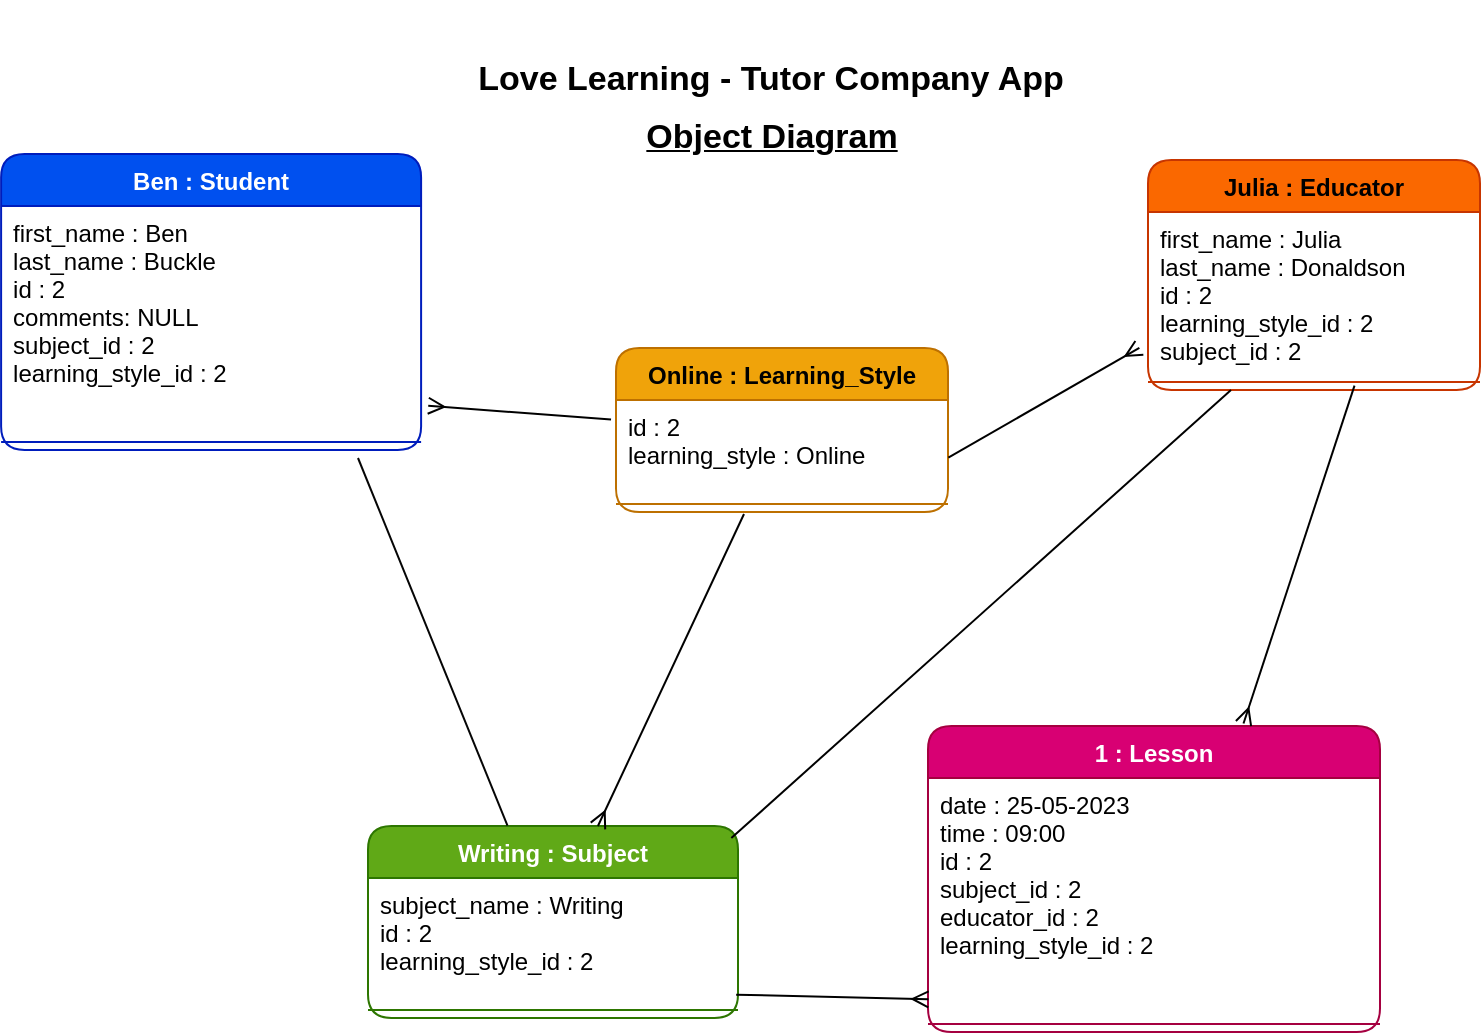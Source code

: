 <mxfile>
    <diagram id="bameyfpKyIcTp5K4QJI0" name="Page-1">
        <mxGraphModel dx="1698" dy="2114" grid="0" gridSize="10" guides="1" tooltips="1" connect="1" arrows="1" fold="1" page="1" pageScale="1" pageWidth="827" pageHeight="1169" background="#ffffff" math="0" shadow="0">
            <root>
                <mxCell id="0"/>
                <mxCell id="1" parent="0"/>
                <mxCell id="4" value="Ben : Student" style="swimlane;fontStyle=1;align=center;verticalAlign=top;childLayout=stackLayout;horizontal=1;startSize=26;horizontalStack=0;resizeParent=1;resizeParentMax=0;resizeLast=0;collapsible=1;marginBottom=0;rounded=1;fontColor=#ffffff;fillColor=#0050ef;strokeColor=#001DBC;" vertex="1" parent="1">
                    <mxGeometry x="-798.45" y="-1092" width="210" height="148" as="geometry"/>
                </mxCell>
                <mxCell id="5" value="first_name : Ben&#10;last_name : Buckle&#10;id : 2&#10;comments: NULL&#10;subject_id : 2&#10;learning_style_id : 2" style="text;strokeColor=none;fillColor=none;align=left;verticalAlign=top;spacingLeft=4;spacingRight=4;overflow=hidden;rotatable=0;points=[[0,0.5],[1,0.5]];portConstraint=eastwest;rounded=1;fontColor=#000000;" vertex="1" parent="4">
                    <mxGeometry y="26" width="210" height="114" as="geometry"/>
                </mxCell>
                <mxCell id="6" value="" style="line;strokeWidth=1;fillColor=none;align=left;verticalAlign=middle;spacingTop=-1;spacingLeft=3;spacingRight=3;rotatable=0;labelPosition=right;points=[];portConstraint=eastwest;strokeColor=inherit;rounded=1;fontColor=#000000;" vertex="1" parent="4">
                    <mxGeometry y="140" width="210" height="8" as="geometry"/>
                </mxCell>
                <mxCell id="7" value="&lt;p style=&quot;line-height: 160%; font-size: 17px;&quot;&gt;Love Learning - Tutor Company App&lt;/p&gt;" style="text;html=1;strokeColor=none;fillColor=none;align=center;verticalAlign=middle;whiteSpace=wrap;rounded=1;fontStyle=1;fontSize=17;fontColor=#000000;" vertex="1" parent="1">
                    <mxGeometry x="-567" y="-1169" width="307" height="77" as="geometry"/>
                </mxCell>
                <mxCell id="8" value="Object Diagram" style="text;html=1;strokeColor=none;fillColor=none;align=center;verticalAlign=middle;whiteSpace=wrap;rounded=1;fontSize=17;fontStyle=5;fontColor=#000000;" vertex="1" parent="1">
                    <mxGeometry x="-524" y="-1126" width="222" height="52" as="geometry"/>
                </mxCell>
                <mxCell id="9" value="Writing : Subject" style="swimlane;fontStyle=1;align=center;verticalAlign=top;childLayout=stackLayout;horizontal=1;startSize=26;horizontalStack=0;resizeParent=1;resizeParentMax=0;resizeLast=0;collapsible=1;marginBottom=0;rounded=1;fontColor=#ffffff;fillColor=#60a917;strokeColor=#2D7600;" vertex="1" parent="1">
                    <mxGeometry x="-615" y="-756" width="185" height="96" as="geometry"/>
                </mxCell>
                <mxCell id="10" value="subject_name : Writing&#10;id : 2&#10;learning_style_id : 2" style="text;strokeColor=none;fillColor=none;align=left;verticalAlign=top;spacingLeft=4;spacingRight=4;overflow=hidden;rotatable=0;points=[[0,0.5],[1,0.5]];portConstraint=eastwest;rounded=1;fontColor=#000000;" vertex="1" parent="9">
                    <mxGeometry y="26" width="185" height="62" as="geometry"/>
                </mxCell>
                <mxCell id="11" value="" style="line;strokeWidth=1;fillColor=none;align=left;verticalAlign=middle;spacingTop=-1;spacingLeft=3;spacingRight=3;rotatable=0;labelPosition=right;points=[];portConstraint=eastwest;strokeColor=inherit;rounded=1;fontColor=#000000;" vertex="1" parent="9">
                    <mxGeometry y="88" width="185" height="8" as="geometry"/>
                </mxCell>
                <mxCell id="12" value="Julia : Educator" style="swimlane;fontStyle=1;align=center;verticalAlign=top;childLayout=stackLayout;horizontal=1;startSize=26;horizontalStack=0;resizeParent=1;resizeParentMax=0;resizeLast=0;collapsible=1;marginBottom=0;rounded=1;fontColor=#000000;fillColor=#fa6800;strokeColor=#C73500;" vertex="1" parent="1">
                    <mxGeometry x="-225" y="-1089" width="166" height="115" as="geometry"/>
                </mxCell>
                <mxCell id="13" value="first_name : Julia&#10;last_name : Donaldson&#10;id : 2&#10;learning_style_id : 2&#10;subject_id : 2" style="text;strokeColor=none;fillColor=none;align=left;verticalAlign=top;spacingLeft=4;spacingRight=4;overflow=hidden;rotatable=0;points=[[0,0.5],[1,0.5]];portConstraint=eastwest;rounded=1;fontColor=#000000;" vertex="1" parent="12">
                    <mxGeometry y="26" width="166" height="81" as="geometry"/>
                </mxCell>
                <mxCell id="14" value="" style="line;strokeWidth=1;fillColor=none;align=left;verticalAlign=middle;spacingTop=-1;spacingLeft=3;spacingRight=3;rotatable=0;labelPosition=right;points=[];portConstraint=eastwest;strokeColor=inherit;rounded=1;fontColor=#000000;" vertex="1" parent="12">
                    <mxGeometry y="107" width="166" height="8" as="geometry"/>
                </mxCell>
                <mxCell id="15" value="1 : Lesson" style="swimlane;fontStyle=1;align=center;verticalAlign=top;childLayout=stackLayout;horizontal=1;startSize=26;horizontalStack=0;resizeParent=1;resizeParentMax=0;resizeLast=0;collapsible=1;marginBottom=0;rounded=1;fontColor=#ffffff;fillColor=#d80073;strokeColor=#A50040;" vertex="1" parent="1">
                    <mxGeometry x="-335" y="-806" width="226" height="153" as="geometry"/>
                </mxCell>
                <mxCell id="16" value="date : 25-05-2023&#10;time : 09:00&#10;id : 2&#10;subject_id : 2&#10;educator_id : 2&#10;learning_style_id : 2" style="text;strokeColor=none;fillColor=none;align=left;verticalAlign=top;spacingLeft=4;spacingRight=4;overflow=hidden;rotatable=0;points=[[0,0.5],[1,0.5]];portConstraint=eastwest;rounded=1;fontColor=#000000;" vertex="1" parent="15">
                    <mxGeometry y="26" width="226" height="119" as="geometry"/>
                </mxCell>
                <mxCell id="17" value="" style="line;strokeWidth=1;fillColor=none;align=left;verticalAlign=middle;spacingTop=-1;spacingLeft=3;spacingRight=3;rotatable=0;labelPosition=right;points=[];portConstraint=eastwest;strokeColor=inherit;rounded=1;fontColor=#000000;" vertex="1" parent="15">
                    <mxGeometry y="145" width="226" height="8" as="geometry"/>
                </mxCell>
                <mxCell id="18" style="html=1;fontSize=17;endArrow=ERmany;endFill=0;fontColor=#000000;strokeColor=#000000;" edge="1" parent="1" target="9">
                    <mxGeometry relative="1" as="geometry">
                        <mxPoint x="-510.833" y="-815.667" as="targetPoint"/>
                        <mxPoint x="-427" y="-912" as="sourcePoint"/>
                    </mxGeometry>
                </mxCell>
                <mxCell id="19" value="Online : Learning_Style" style="swimlane;fontStyle=1;align=center;verticalAlign=top;childLayout=stackLayout;horizontal=1;startSize=26;horizontalStack=0;resizeParent=1;resizeParentMax=0;resizeLast=0;collapsible=1;marginBottom=0;rounded=1;fillColor=#f0a30a;strokeColor=#BD7000;fontColor=#000000;" vertex="1" parent="1">
                    <mxGeometry x="-491" y="-995" width="166" height="82" as="geometry"/>
                </mxCell>
                <mxCell id="20" value="id : 2&#10;learning_style : Online" style="text;strokeColor=none;fillColor=none;align=left;verticalAlign=top;spacingLeft=4;spacingRight=4;overflow=hidden;rotatable=0;points=[[0,0.5],[1,0.5]];portConstraint=eastwest;rounded=1;fontColor=#000000;" vertex="1" parent="19">
                    <mxGeometry y="26" width="166" height="48" as="geometry"/>
                </mxCell>
                <mxCell id="21" value="" style="line;strokeWidth=1;fillColor=none;align=left;verticalAlign=middle;spacingTop=-1;spacingLeft=3;spacingRight=3;rotatable=0;labelPosition=right;points=[];portConstraint=eastwest;strokeColor=inherit;rounded=1;fontColor=#000000;" vertex="1" parent="19">
                    <mxGeometry y="74" width="166" height="8" as="geometry"/>
                </mxCell>
                <mxCell id="22" style="html=1;exitX=1.001;exitY=0.6;exitDx=0;exitDy=0;entryX=-0.026;entryY=0.839;entryDx=0;entryDy=0;fontSize=17;endArrow=ERmany;endFill=0;exitPerimeter=0;entryPerimeter=0;fontColor=#000000;strokeColor=#000000;" edge="1" parent="1" source="20" target="13">
                    <mxGeometry relative="1" as="geometry">
                        <mxPoint x="-225.664" y="-936.671" as="targetPoint"/>
                    </mxGeometry>
                </mxCell>
                <mxCell id="23" style="html=1;fontSize=17;endArrow=ERmany;endFill=0;exitX=-0.015;exitY=0.203;exitDx=0;exitDy=0;exitPerimeter=0;entryX=1.017;entryY=0.876;entryDx=0;entryDy=0;entryPerimeter=0;fontColor=#000000;strokeColor=#000000;" edge="1" parent="1" source="20" target="5">
                    <mxGeometry relative="1" as="geometry">
                        <mxPoint x="-588.45" y="-935.648" as="targetPoint"/>
                        <mxPoint x="-521" y="-982" as="sourcePoint"/>
                    </mxGeometry>
                </mxCell>
                <mxCell id="24" value="" style="endArrow=none;html=1;fontSize=17;entryX=0.25;entryY=1;entryDx=0;entryDy=0;exitX=0.982;exitY=0.063;exitDx=0;exitDy=0;exitPerimeter=0;fontColor=#000000;strokeColor=#000000;startArrow=none;startFill=0;endFill=0;" edge="1" parent="1" source="9" target="12">
                    <mxGeometry width="50" height="50" relative="1" as="geometry">
                        <mxPoint x="-471" y="-804" as="sourcePoint"/>
                        <mxPoint x="-223.008" y="-908.036" as="targetPoint"/>
                    </mxGeometry>
                </mxCell>
                <mxCell id="25" style="html=1;fontSize=17;endArrow=ERmany;endFill=0;entryX=0.698;entryY=-0.008;entryDx=0;entryDy=0;entryPerimeter=0;fontColor=#000000;strokeColor=#000000;exitX=0.622;exitY=0.73;exitDx=0;exitDy=0;exitPerimeter=0;" edge="1" parent="1" source="14" target="15">
                    <mxGeometry relative="1" as="geometry">
                        <mxPoint x="-179.167" y="-810.667" as="targetPoint"/>
                        <mxPoint x="-120" y="-970" as="sourcePoint"/>
                    </mxGeometry>
                </mxCell>
                <mxCell id="26" style="html=1;entryX=0.001;entryY=0.93;entryDx=0;entryDy=0;entryPerimeter=0;fontSize=17;startArrow=none;startFill=0;endArrow=ERmany;endFill=0;exitX=0.995;exitY=0.941;exitDx=0;exitDy=0;exitPerimeter=0;fontColor=#000000;strokeColor=#000000;" edge="1" parent="1" source="10" target="16">
                    <mxGeometry relative="1" as="geometry"/>
                </mxCell>
                <mxCell id="27" style="edgeStyle=none;html=1;endArrow=none;endFill=0;entryX=0.377;entryY=-0.002;entryDx=0;entryDy=0;entryPerimeter=0;strokeColor=#050505;startArrow=none;startFill=0;" edge="1" parent="1" target="9">
                    <mxGeometry relative="1" as="geometry">
                        <mxPoint x="-620" y="-940" as="sourcePoint"/>
                    </mxGeometry>
                </mxCell>
            </root>
        </mxGraphModel>
    </diagram>
</mxfile>